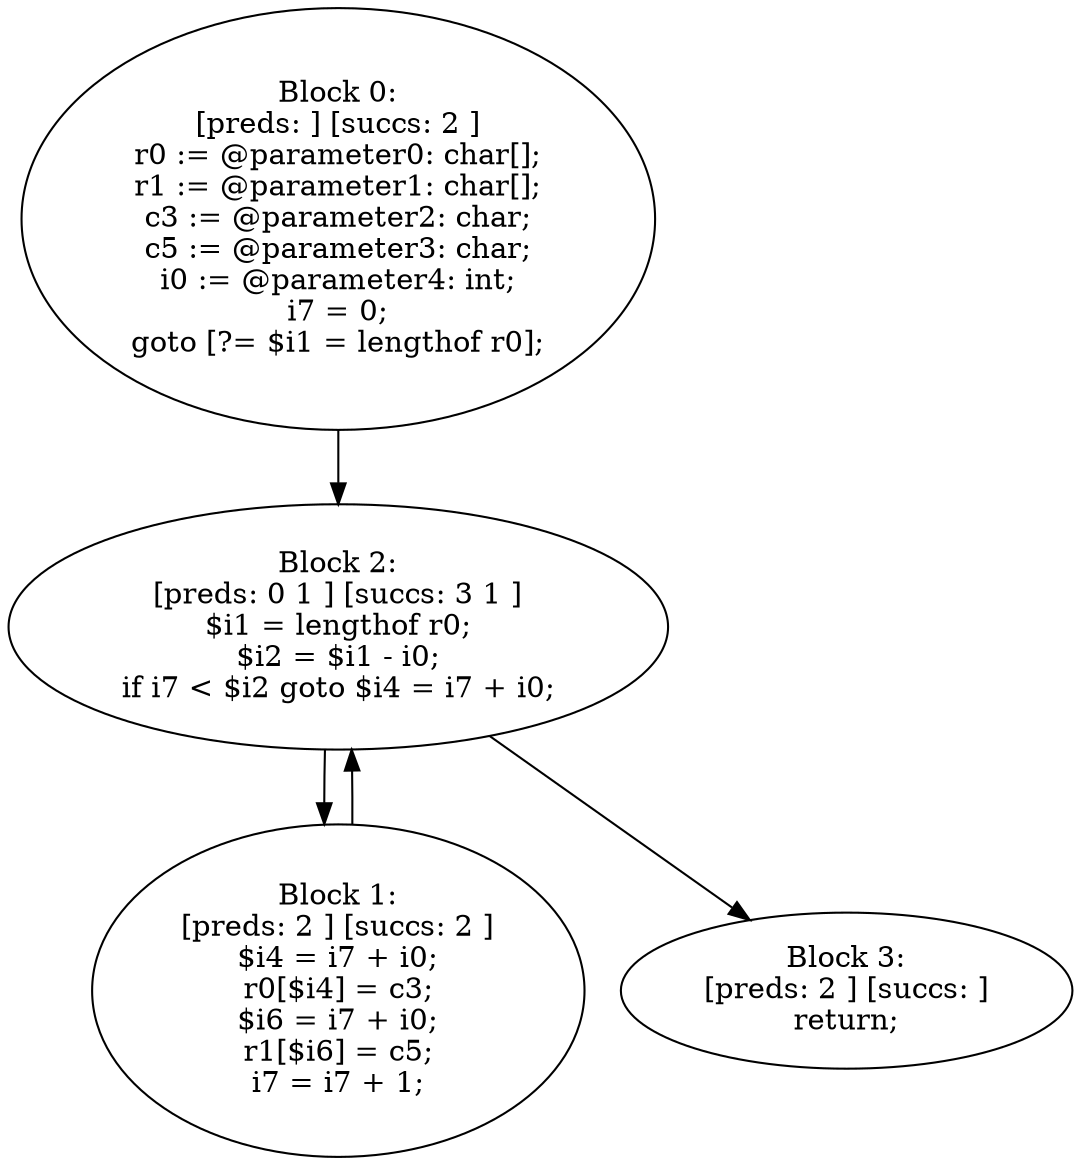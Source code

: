 digraph "unitGraph" {
    "Block 0:
[preds: ] [succs: 2 ]
r0 := @parameter0: char[];
r1 := @parameter1: char[];
c3 := @parameter2: char;
c5 := @parameter3: char;
i0 := @parameter4: int;
i7 = 0;
goto [?= $i1 = lengthof r0];
"
    "Block 1:
[preds: 2 ] [succs: 2 ]
$i4 = i7 + i0;
r0[$i4] = c3;
$i6 = i7 + i0;
r1[$i6] = c5;
i7 = i7 + 1;
"
    "Block 2:
[preds: 0 1 ] [succs: 3 1 ]
$i1 = lengthof r0;
$i2 = $i1 - i0;
if i7 < $i2 goto $i4 = i7 + i0;
"
    "Block 3:
[preds: 2 ] [succs: ]
return;
"
    "Block 0:
[preds: ] [succs: 2 ]
r0 := @parameter0: char[];
r1 := @parameter1: char[];
c3 := @parameter2: char;
c5 := @parameter3: char;
i0 := @parameter4: int;
i7 = 0;
goto [?= $i1 = lengthof r0];
"->"Block 2:
[preds: 0 1 ] [succs: 3 1 ]
$i1 = lengthof r0;
$i2 = $i1 - i0;
if i7 < $i2 goto $i4 = i7 + i0;
";
    "Block 1:
[preds: 2 ] [succs: 2 ]
$i4 = i7 + i0;
r0[$i4] = c3;
$i6 = i7 + i0;
r1[$i6] = c5;
i7 = i7 + 1;
"->"Block 2:
[preds: 0 1 ] [succs: 3 1 ]
$i1 = lengthof r0;
$i2 = $i1 - i0;
if i7 < $i2 goto $i4 = i7 + i0;
";
    "Block 2:
[preds: 0 1 ] [succs: 3 1 ]
$i1 = lengthof r0;
$i2 = $i1 - i0;
if i7 < $i2 goto $i4 = i7 + i0;
"->"Block 3:
[preds: 2 ] [succs: ]
return;
";
    "Block 2:
[preds: 0 1 ] [succs: 3 1 ]
$i1 = lengthof r0;
$i2 = $i1 - i0;
if i7 < $i2 goto $i4 = i7 + i0;
"->"Block 1:
[preds: 2 ] [succs: 2 ]
$i4 = i7 + i0;
r0[$i4] = c3;
$i6 = i7 + i0;
r1[$i6] = c5;
i7 = i7 + 1;
";
}
